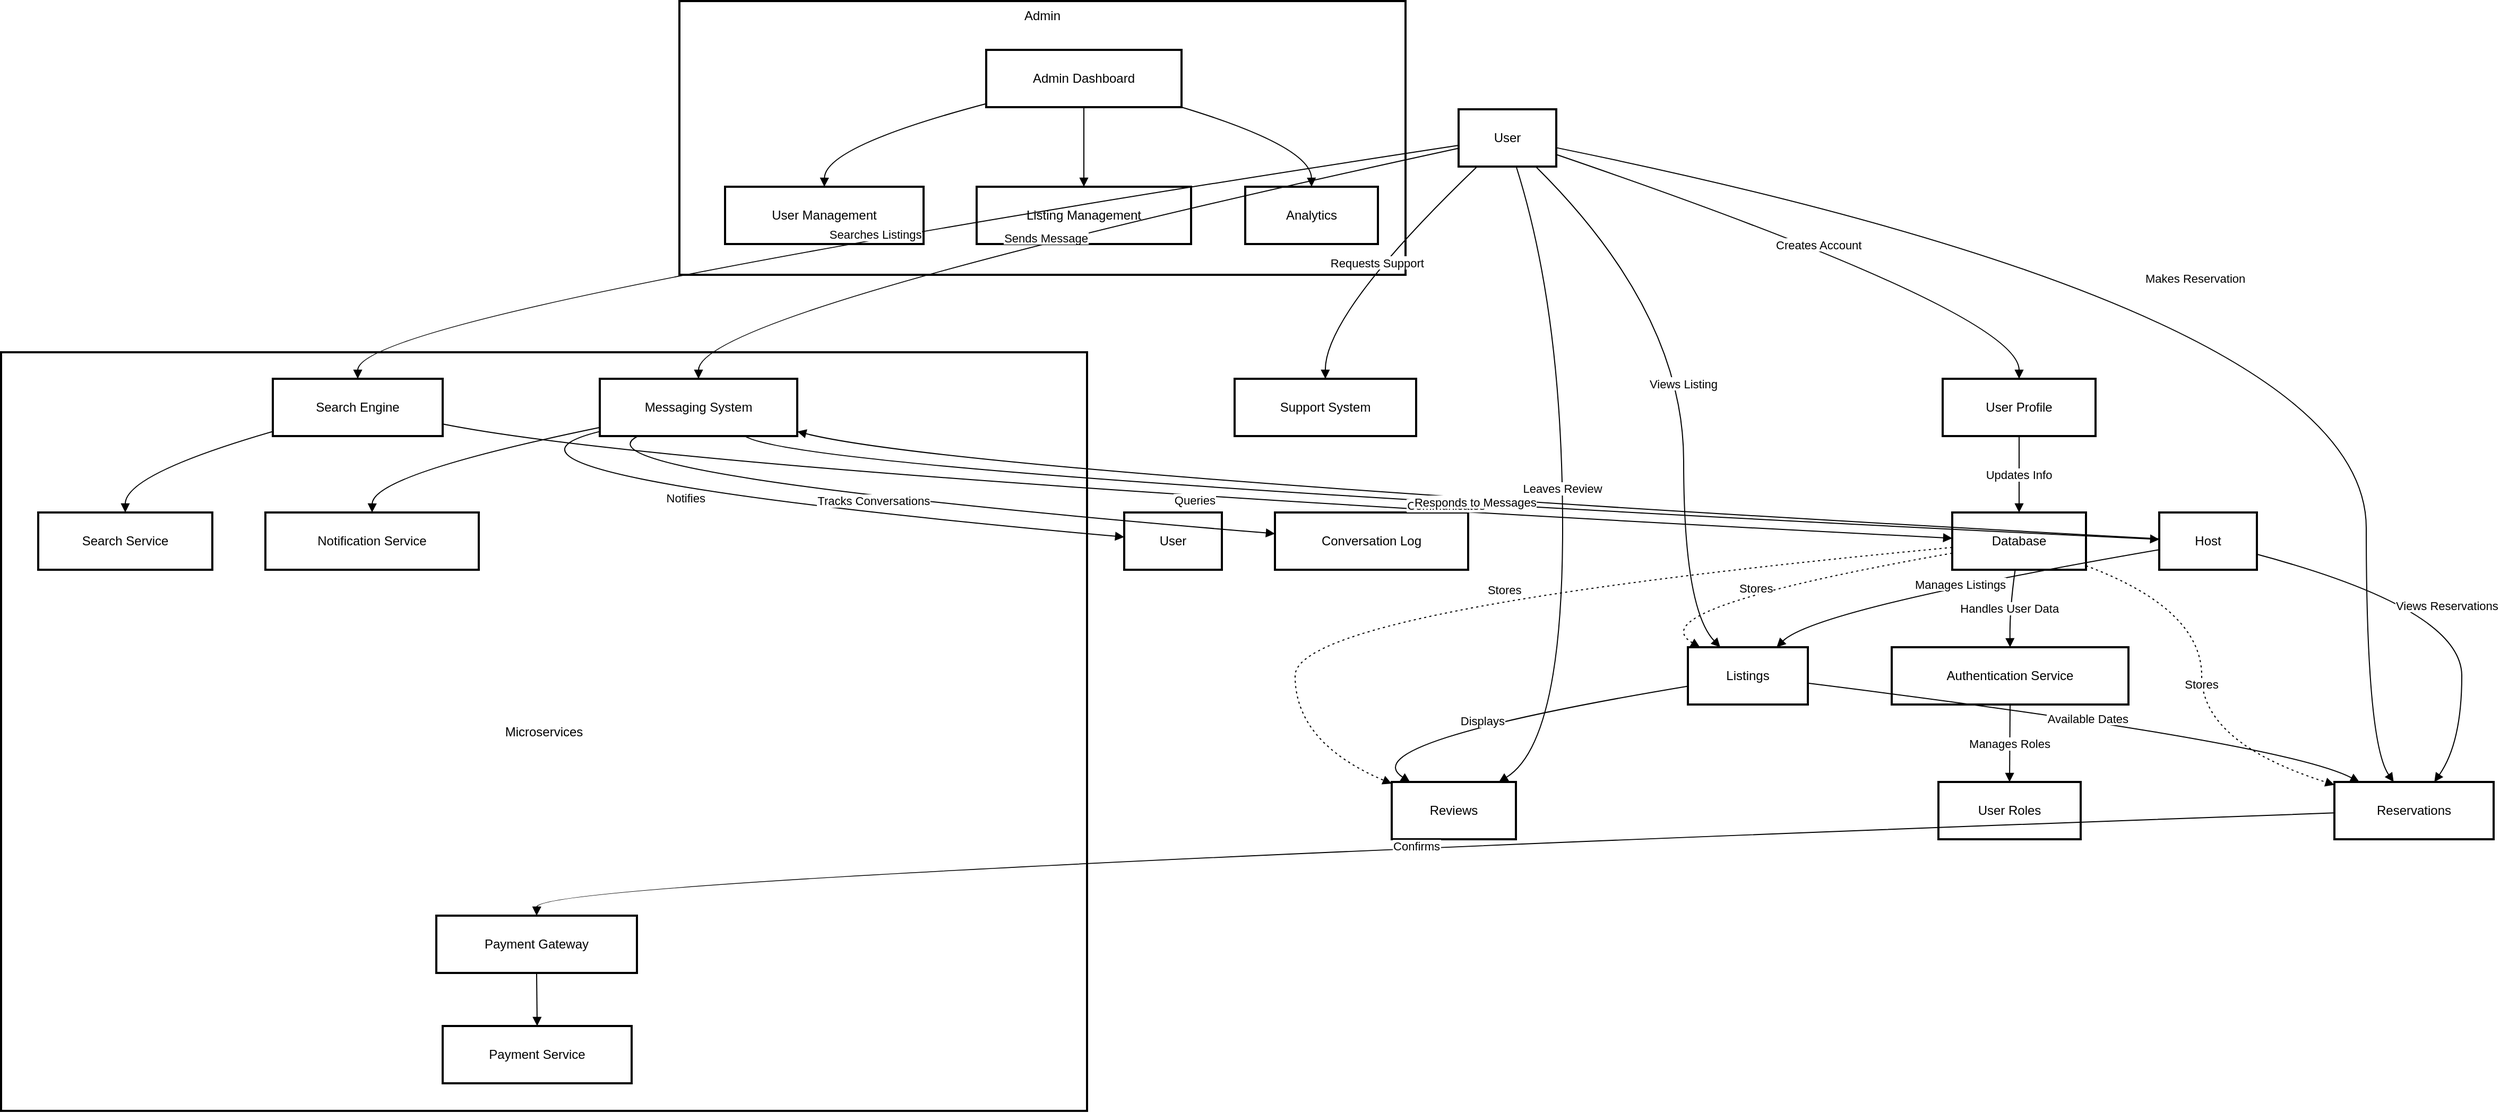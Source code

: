 <mxfile version="26.2.13">
  <diagram name="Page-1" id="iaqkxKbQGETAVm_1F8kT">
    <mxGraphModel>
      <root>
        <mxCell id="0" />
        <mxCell id="1" parent="0" />
        <mxCell id="2" value="Microservices" style="whiteSpace=wrap;strokeWidth=2;" vertex="1" parent="1">
          <mxGeometry x="8" y="339" width="1023" height="715" as="geometry" />
        </mxCell>
        <mxCell id="3" value="Admin" style="whiteSpace=wrap;strokeWidth=2;verticalAlign=top;" vertex="1" parent="1">
          <mxGeometry x="647" y="8" width="684" height="258" as="geometry" />
        </mxCell>
        <mxCell id="4" value="Admin Dashboard" style="whiteSpace=wrap;strokeWidth=2;" vertex="1" parent="3">
          <mxGeometry x="289" y="46" width="184" height="54" as="geometry" />
        </mxCell>
        <mxCell id="5" value="User Management" style="whiteSpace=wrap;strokeWidth=2;" vertex="1" parent="3">
          <mxGeometry x="43" y="175" width="187" height="54" as="geometry" />
        </mxCell>
        <mxCell id="6" value="Listing Management" style="whiteSpace=wrap;strokeWidth=2;" vertex="1" parent="3">
          <mxGeometry x="280" y="175" width="202" height="54" as="geometry" />
        </mxCell>
        <mxCell id="7" value="Analytics" style="whiteSpace=wrap;strokeWidth=2;" vertex="1" parent="3">
          <mxGeometry x="533" y="175" width="125" height="54" as="geometry" />
        </mxCell>
        <mxCell id="8" value="" style="curved=1;startArrow=none;endArrow=block;exitX=0;exitY=0.94;entryX=0.5;entryY=-0.01;" edge="1" parent="3" source="4" target="5">
          <mxGeometry relative="1" as="geometry">
            <Array as="points">
              <mxPoint x="137" y="137" />
            </Array>
          </mxGeometry>
        </mxCell>
        <mxCell id="9" value="" style="curved=1;startArrow=none;endArrow=block;exitX=0.5;exitY=0.99;entryX=0.5;entryY=-0.01;" edge="1" parent="3" source="4" target="6">
          <mxGeometry relative="1" as="geometry">
            <Array as="points" />
          </mxGeometry>
        </mxCell>
        <mxCell id="10" value="" style="curved=1;startArrow=none;endArrow=block;exitX=0.99;exitY=0.99;entryX=0.5;entryY=-0.01;" edge="1" parent="3" source="4" target="7">
          <mxGeometry relative="1" as="geometry">
            <Array as="points">
              <mxPoint x="595" y="137" />
            </Array>
          </mxGeometry>
        </mxCell>
        <mxCell id="11" value="User" style="whiteSpace=wrap;strokeWidth=2;" vertex="1" parent="1">
          <mxGeometry x="1381" y="110" width="92" height="54" as="geometry" />
        </mxCell>
        <mxCell id="12" value="User Profile" style="whiteSpace=wrap;strokeWidth=2;" vertex="1" parent="1">
          <mxGeometry x="1837" y="364" width="144" height="54" as="geometry" />
        </mxCell>
        <mxCell id="13" value="Search Engine" style="whiteSpace=wrap;strokeWidth=2;" vertex="1" parent="1">
          <mxGeometry x="264" y="364" width="160" height="54" as="geometry" />
        </mxCell>
        <mxCell id="14" value="Database" style="whiteSpace=wrap;strokeWidth=2;" vertex="1" parent="1">
          <mxGeometry x="1846" y="490" width="126" height="54" as="geometry" />
        </mxCell>
        <mxCell id="15" value="Listings" style="whiteSpace=wrap;strokeWidth=2;" vertex="1" parent="1">
          <mxGeometry x="1597" y="617" width="113" height="54" as="geometry" />
        </mxCell>
        <mxCell id="16" value="Reviews" style="whiteSpace=wrap;strokeWidth=2;" vertex="1" parent="1">
          <mxGeometry x="1318" y="744" width="117" height="54" as="geometry" />
        </mxCell>
        <mxCell id="17" value="Reservations" style="whiteSpace=wrap;strokeWidth=2;" vertex="1" parent="1">
          <mxGeometry x="2206" y="744" width="150" height="54" as="geometry" />
        </mxCell>
        <mxCell id="18" value="Messaging System" style="whiteSpace=wrap;strokeWidth=2;" vertex="1" parent="1">
          <mxGeometry x="572" y="364" width="186" height="54" as="geometry" />
        </mxCell>
        <mxCell id="19" value="User" style="whiteSpace=wrap;strokeWidth=2;" vertex="1" parent="1">
          <mxGeometry x="1066" y="490" width="92" height="54" as="geometry" />
        </mxCell>
        <mxCell id="20" value="Host" style="whiteSpace=wrap;strokeWidth=2;" vertex="1" parent="1">
          <mxGeometry x="2041" y="490" width="92" height="54" as="geometry" />
        </mxCell>
        <mxCell id="21" value="Payment Gateway" style="whiteSpace=wrap;strokeWidth=2;" vertex="1" parent="1">
          <mxGeometry x="418" y="870" width="189" height="54" as="geometry" />
        </mxCell>
        <mxCell id="22" value="Authentication Service" style="whiteSpace=wrap;strokeWidth=2;" vertex="1" parent="1">
          <mxGeometry x="1789" y="617" width="223" height="54" as="geometry" />
        </mxCell>
        <mxCell id="23" value="User Roles" style="whiteSpace=wrap;strokeWidth=2;" vertex="1" parent="1">
          <mxGeometry x="1833" y="744" width="134" height="54" as="geometry" />
        </mxCell>
        <mxCell id="24" value="Support System" style="whiteSpace=wrap;strokeWidth=2;" vertex="1" parent="1">
          <mxGeometry x="1170" y="364" width="171" height="54" as="geometry" />
        </mxCell>
        <mxCell id="25" value="Conversation Log" style="whiteSpace=wrap;strokeWidth=2;" vertex="1" parent="1">
          <mxGeometry x="1208" y="490" width="182" height="54" as="geometry" />
        </mxCell>
        <mxCell id="26" value="Search Service" style="whiteSpace=wrap;strokeWidth=2;" vertex="1" parent="1">
          <mxGeometry x="43" y="490" width="164" height="54" as="geometry" />
        </mxCell>
        <mxCell id="27" value="Payment Service" style="whiteSpace=wrap;strokeWidth=2;" vertex="1" parent="1">
          <mxGeometry x="424" y="974" width="178" height="54" as="geometry" />
        </mxCell>
        <mxCell id="28" value="Notification Service" style="whiteSpace=wrap;strokeWidth=2;" vertex="1" parent="1">
          <mxGeometry x="257" y="490" width="201" height="54" as="geometry" />
        </mxCell>
        <mxCell id="29" value="Creates Account" style="curved=1;startArrow=none;endArrow=block;exitX=1;exitY=0.79;entryX=0.5;entryY=-0.01;" edge="1" parent="1" source="11" target="12">
          <mxGeometry relative="1" as="geometry">
            <Array as="points">
              <mxPoint x="1909" y="302" />
            </Array>
          </mxGeometry>
        </mxCell>
        <mxCell id="30" value="Searches Listings" style="curved=1;startArrow=none;endArrow=block;exitX=0;exitY=0.63;entryX=0.5;entryY=-0.01;" edge="1" parent="1" source="11" target="13">
          <mxGeometry relative="1" as="geometry">
            <Array as="points">
              <mxPoint x="344" y="302" />
            </Array>
          </mxGeometry>
        </mxCell>
        <mxCell id="31" value="Queries" style="curved=1;startArrow=none;endArrow=block;exitX=1;exitY=0.79;entryX=0;entryY=0.45;" edge="1" parent="1" source="13" target="14">
          <mxGeometry relative="1" as="geometry">
            <Array as="points">
              <mxPoint x="660" y="454" />
            </Array>
          </mxGeometry>
        </mxCell>
        <mxCell id="32" value="Stores" style="curved=1;dashed=1;dashPattern=2 3;startArrow=none;endArrow=block;exitX=0;exitY=0.71;entryX=0.1;entryY=0;" edge="1" parent="1" source="14" target="15">
          <mxGeometry relative="1" as="geometry">
            <Array as="points">
              <mxPoint x="1547" y="581" />
            </Array>
          </mxGeometry>
        </mxCell>
        <mxCell id="33" value="Stores" style="curved=1;dashed=1;dashPattern=2 3;startArrow=none;endArrow=block;exitX=0;exitY=0.61;entryX=0;entryY=0.03;" edge="1" parent="1" source="14" target="16">
          <mxGeometry relative="1" as="geometry">
            <Array as="points">
              <mxPoint x="1227" y="581" />
              <mxPoint x="1227" y="707" />
            </Array>
          </mxGeometry>
        </mxCell>
        <mxCell id="34" value="Stores" style="curved=1;dashed=1;dashPattern=2 3;startArrow=none;endArrow=block;exitX=1;exitY=0.93;entryX=0;entryY=0.05;" edge="1" parent="1" source="14" target="17">
          <mxGeometry relative="1" as="geometry">
            <Array as="points">
              <mxPoint x="2081" y="581" />
              <mxPoint x="2081" y="707" />
            </Array>
          </mxGeometry>
        </mxCell>
        <mxCell id="35" value="Views Listing" style="curved=1;startArrow=none;endArrow=block;exitX=0.79;exitY=1;entryX=0.27;entryY=0;" edge="1" parent="1" source="11" target="15">
          <mxGeometry relative="1" as="geometry">
            <Array as="points">
              <mxPoint x="1593" y="302" />
              <mxPoint x="1593" y="581" />
            </Array>
          </mxGeometry>
        </mxCell>
        <mxCell id="36" value="Displays" style="curved=1;startArrow=none;endArrow=block;exitX=0;exitY=0.68;entryX=0.14;entryY=-0.01;" edge="1" parent="1" source="15" target="16">
          <mxGeometry relative="1" as="geometry">
            <Array as="points">
              <mxPoint x="1278" y="707" />
            </Array>
          </mxGeometry>
        </mxCell>
        <mxCell id="37" value="Available Dates" style="curved=1;startArrow=none;endArrow=block;exitX=1.01;exitY=0.63;entryX=0.15;entryY=-0.01;" edge="1" parent="1" source="15" target="17">
          <mxGeometry relative="1" as="geometry">
            <Array as="points">
              <mxPoint x="2159" y="707" />
            </Array>
          </mxGeometry>
        </mxCell>
        <mxCell id="38" value="Makes Reservation" style="curved=1;startArrow=none;endArrow=block;exitX=1;exitY=0.67;entryX=0.37;entryY=-0.01;" edge="1" parent="1" source="11" target="17">
          <mxGeometry relative="1" as="geometry">
            <Array as="points">
              <mxPoint x="2236" y="302" />
              <mxPoint x="2236" y="707" />
            </Array>
          </mxGeometry>
        </mxCell>
        <mxCell id="39" value="Leaves Review" style="curved=1;startArrow=none;endArrow=block;exitX=0.59;exitY=1;entryX=0.87;entryY=-0.01;" edge="1" parent="1" source="11" target="16">
          <mxGeometry relative="1" as="geometry">
            <Array as="points">
              <mxPoint x="1479" y="302" />
              <mxPoint x="1479" y="707" />
            </Array>
          </mxGeometry>
        </mxCell>
        <mxCell id="40" value="Sends Message" style="curved=1;startArrow=none;endArrow=block;exitX=0;exitY=0.68;entryX=0.5;entryY=-0.01;" edge="1" parent="1" source="11" target="18">
          <mxGeometry relative="1" as="geometry">
            <Array as="points">
              <mxPoint x="665" y="302" />
            </Array>
          </mxGeometry>
        </mxCell>
        <mxCell id="41" value="Notifies" style="curved=1;startArrow=none;endArrow=block;exitX=0;exitY=0.92;entryX=0.01;entryY=0.43;" edge="1" parent="1" source="18" target="19">
          <mxGeometry relative="1" as="geometry">
            <Array as="points">
              <mxPoint x="408" y="454" />
            </Array>
          </mxGeometry>
        </mxCell>
        <mxCell id="42" value="Updates Info" style="curved=1;startArrow=none;endArrow=block;exitX=0.5;exitY=0.99;entryX=0.5;entryY=0.01;" edge="1" parent="1" source="12" target="14">
          <mxGeometry relative="1" as="geometry">
            <Array as="points" />
          </mxGeometry>
        </mxCell>
        <mxCell id="43" value="Communicates" style="curved=1;startArrow=none;endArrow=block;exitX=0.73;exitY=0.99;entryX=0;entryY=0.47;" edge="1" parent="1" source="18" target="20">
          <mxGeometry relative="1" as="geometry">
            <Array as="points">
              <mxPoint x="764" y="454" />
            </Array>
          </mxGeometry>
        </mxCell>
        <mxCell id="44" value="Manages Listings" style="curved=1;startArrow=none;endArrow=block;exitX=0;exitY=0.65;entryX=0.74;entryY=0;" edge="1" parent="1" source="20" target="15">
          <mxGeometry relative="1" as="geometry">
            <Array as="points">
              <mxPoint x="1717" y="581" />
            </Array>
          </mxGeometry>
        </mxCell>
        <mxCell id="45" value="Views Reservations" style="curved=1;startArrow=none;endArrow=block;exitX=1;exitY=0.73;entryX=0.63;entryY=-0.01;" edge="1" parent="1" source="20" target="17">
          <mxGeometry relative="1" as="geometry">
            <Array as="points">
              <mxPoint x="2326" y="581" />
              <mxPoint x="2326" y="707" />
            </Array>
          </mxGeometry>
        </mxCell>
        <mxCell id="46" value="Responds to Messages" style="curved=1;startArrow=none;endArrow=block;exitX=0;exitY=0.46;entryX=1;entryY=0.92;" edge="1" parent="1" source="20" target="18">
          <mxGeometry relative="1" as="geometry">
            <Array as="points">
              <mxPoint x="918" y="454" />
            </Array>
          </mxGeometry>
        </mxCell>
        <mxCell id="47" value="Confirms" style="curved=1;startArrow=none;endArrow=block;exitX=0;exitY=0.54;entryX=0.5;entryY=0.01;" edge="1" parent="1" source="17" target="21">
          <mxGeometry relative="1" as="geometry">
            <Array as="points">
              <mxPoint x="513" y="834" />
            </Array>
          </mxGeometry>
        </mxCell>
        <mxCell id="48" value="Handles User Data" style="curved=1;startArrow=none;endArrow=block;exitX=0.47;exitY=1.01;entryX=0.5;entryY=0;" edge="1" parent="1" source="14" target="22">
          <mxGeometry relative="1" as="geometry">
            <Array as="points">
              <mxPoint x="1900" y="581" />
            </Array>
          </mxGeometry>
        </mxCell>
        <mxCell id="49" value="Manages Roles" style="curved=1;startArrow=none;endArrow=block;exitX=0.5;exitY=1;entryX=0.5;entryY=-0.01;" edge="1" parent="1" source="22" target="23">
          <mxGeometry relative="1" as="geometry">
            <Array as="points" />
          </mxGeometry>
        </mxCell>
        <mxCell id="50" value="Requests Support" style="curved=1;startArrow=none;endArrow=block;exitX=0.19;exitY=1;entryX=0.5;entryY=-0.01;" edge="1" parent="1" source="11" target="24">
          <mxGeometry relative="1" as="geometry">
            <Array as="points">
              <mxPoint x="1255" y="302" />
            </Array>
          </mxGeometry>
        </mxCell>
        <mxCell id="51" value="Tracks Conversations" style="curved=1;startArrow=none;endArrow=block;exitX=0.2;exitY=0.99;entryX=0;entryY=0.37;" edge="1" parent="1" source="18" target="25">
          <mxGeometry relative="1" as="geometry">
            <Array as="points">
              <mxPoint x="534" y="454" />
            </Array>
          </mxGeometry>
        </mxCell>
        <mxCell id="52" value="" style="curved=1;startArrow=none;endArrow=block;exitX=0;exitY=0.92;entryX=0.5;entryY=0.01;" edge="1" parent="1" source="13" target="26">
          <mxGeometry relative="1" as="geometry">
            <Array as="points">
              <mxPoint x="125" y="454" />
            </Array>
          </mxGeometry>
        </mxCell>
        <mxCell id="53" value="" style="curved=1;startArrow=none;endArrow=block;exitX=0.5;exitY=1.01;entryX=0.5;entryY=0.01;" edge="1" parent="1" source="21" target="27">
          <mxGeometry relative="1" as="geometry">
            <Array as="points" />
          </mxGeometry>
        </mxCell>
        <mxCell id="54" value="" style="curved=1;startArrow=none;endArrow=block;exitX=0;exitY=0.85;entryX=0.5;entryY=0.01;" edge="1" parent="1" source="18" target="28">
          <mxGeometry relative="1" as="geometry">
            <Array as="points">
              <mxPoint x="358" y="454" />
            </Array>
          </mxGeometry>
        </mxCell>
      </root>
    </mxGraphModel>
  </diagram>
</mxfile>
